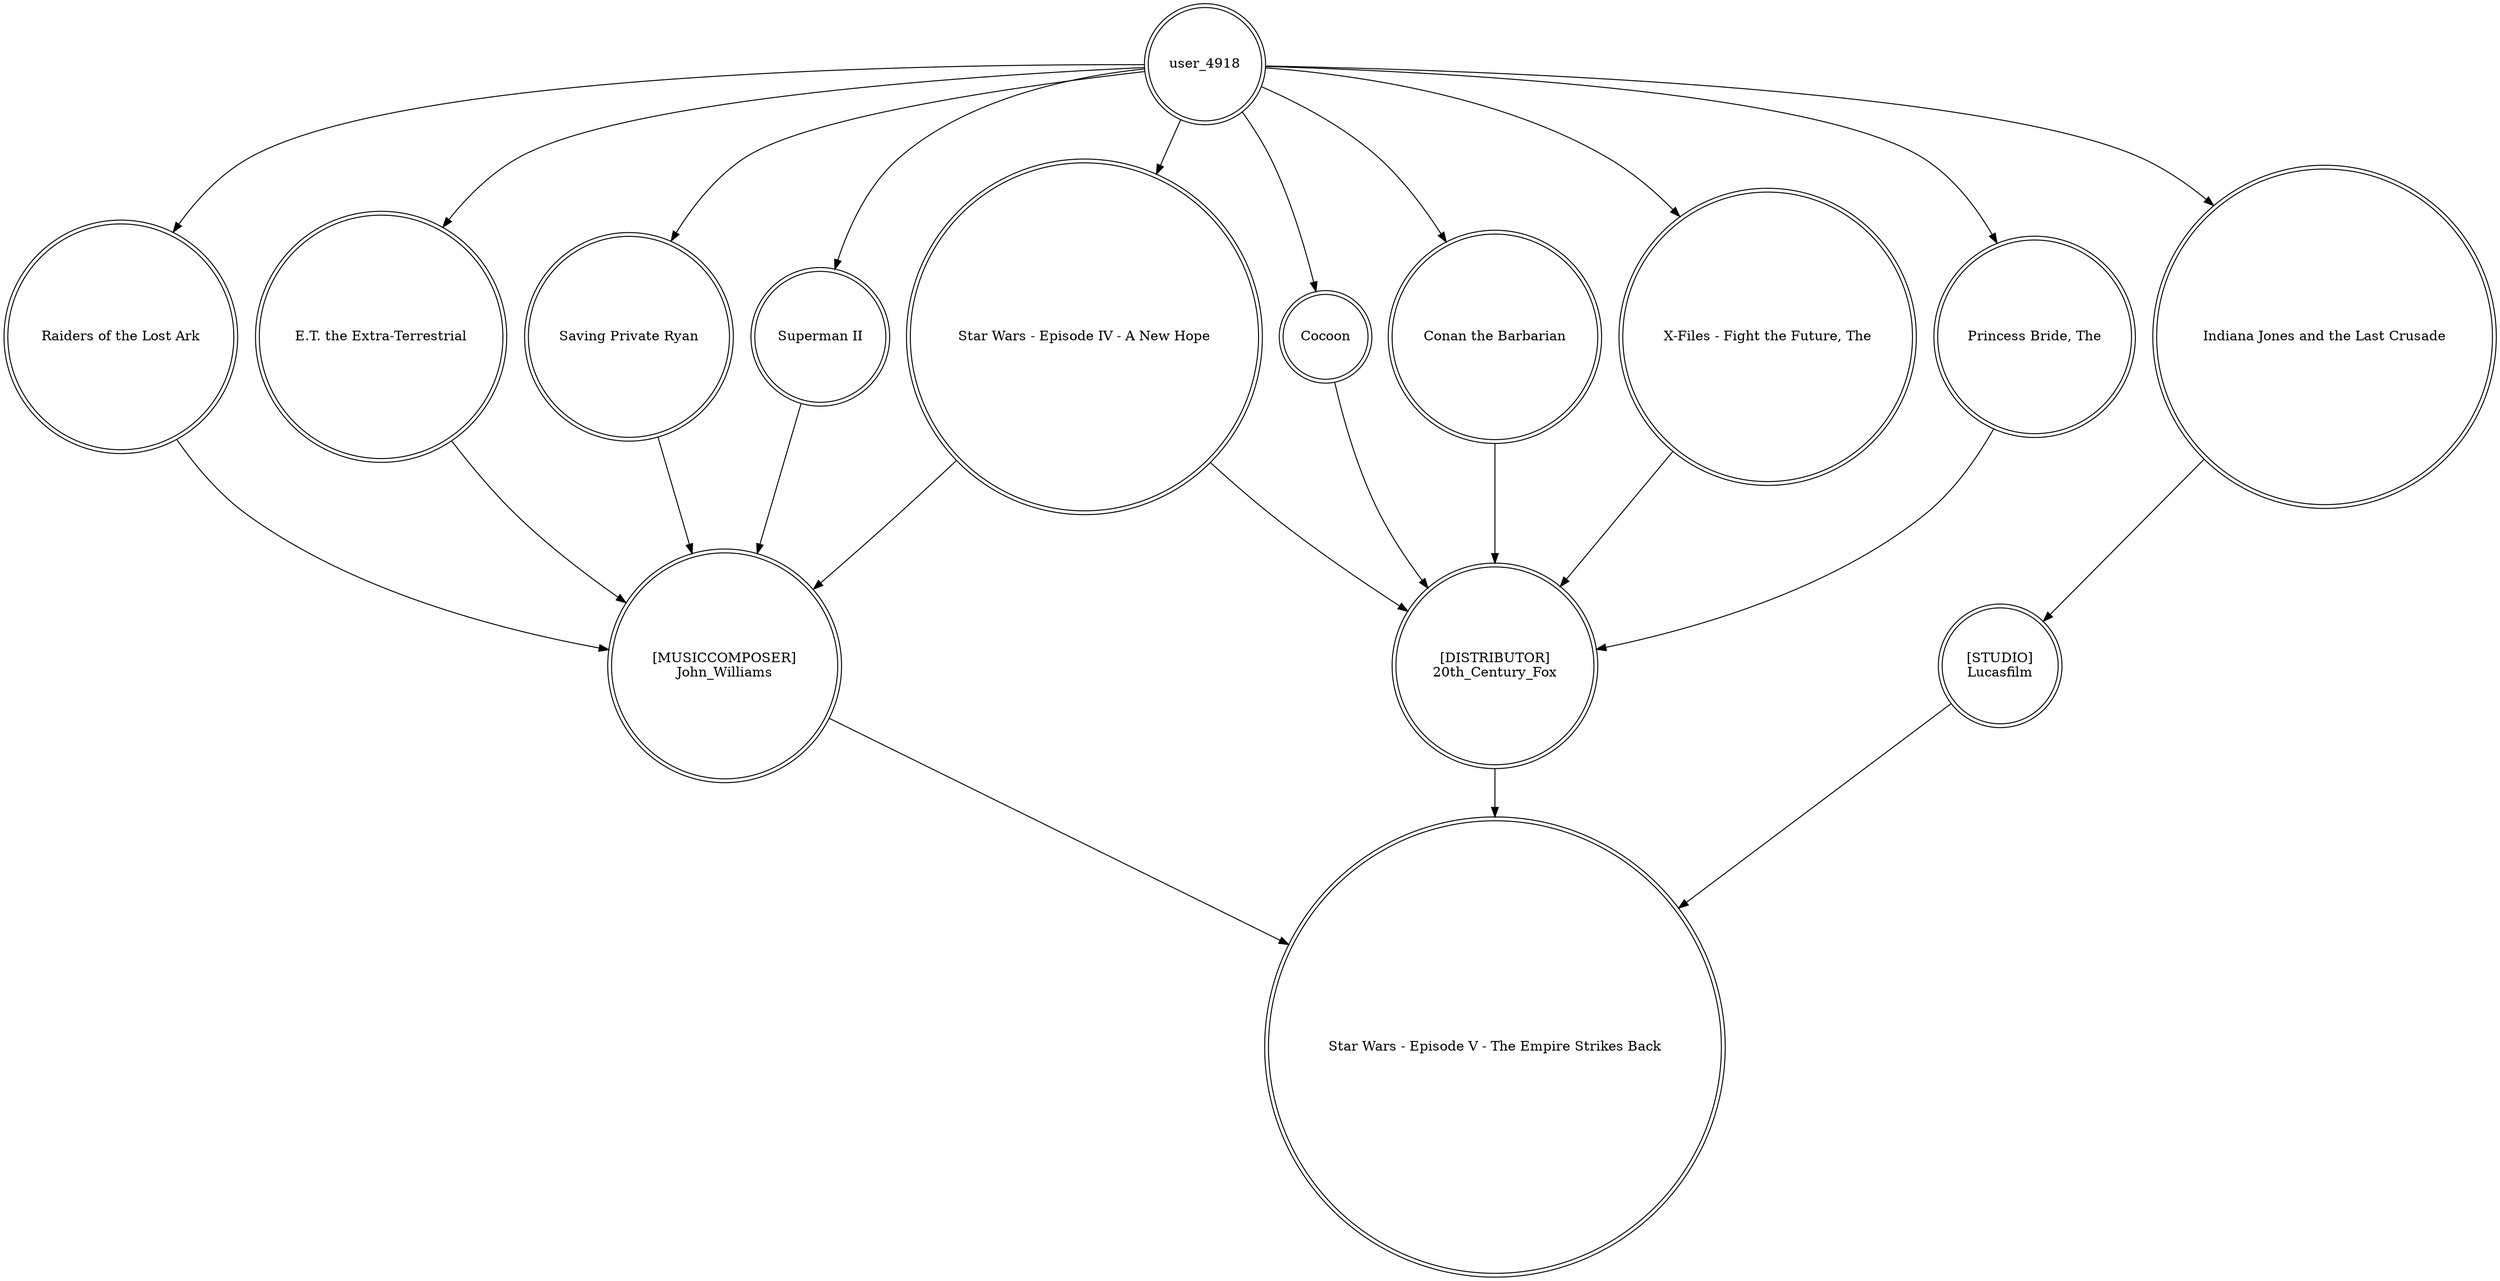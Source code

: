 digraph finite_state_machine {
	node [shape=doublecircle]
	"[STUDIO]
Lucasfilm" -> "Star Wars - Episode V - The Empire Strikes Back"
	Cocoon -> "[DISTRIBUTOR]
20th_Century_Fox"
	"Raiders of the Lost Ark" -> "[MUSICCOMPOSER]
John_Williams"
	"Indiana Jones and the Last Crusade" -> "[STUDIO]
Lucasfilm"
	"Star Wars - Episode IV - A New Hope" -> "[DISTRIBUTOR]
20th_Century_Fox"
	"Star Wars - Episode IV - A New Hope" -> "[MUSICCOMPOSER]
John_Williams"
	user_4918 -> "E.T. the Extra-Terrestrial"
	"Saving Private Ryan" -> "[MUSICCOMPOSER]
John_Williams"
	user_4918 -> "Indiana Jones and the Last Crusade"
	user_4918 -> "Conan the Barbarian"
	user_4918 -> Cocoon
	"Conan the Barbarian" -> "[DISTRIBUTOR]
20th_Century_Fox"
	user_4918 -> "Saving Private Ryan"
	"[MUSICCOMPOSER]
John_Williams" -> "Star Wars - Episode V - The Empire Strikes Back"
	"X-Files - Fight the Future, The" -> "[DISTRIBUTOR]
20th_Century_Fox"
	"Princess Bride, The" -> "[DISTRIBUTOR]
20th_Century_Fox"
	"Superman II" -> "[MUSICCOMPOSER]
John_Williams"
	user_4918 -> "Princess Bride, The"
	user_4918 -> "X-Files - Fight the Future, The"
	"[DISTRIBUTOR]
20th_Century_Fox" -> "Star Wars - Episode V - The Empire Strikes Back"
	user_4918 -> "Star Wars - Episode IV - A New Hope"
	"E.T. the Extra-Terrestrial" -> "[MUSICCOMPOSER]
John_Williams"
	user_4918 -> "Superman II"
	user_4918 -> "Raiders of the Lost Ark"
}

